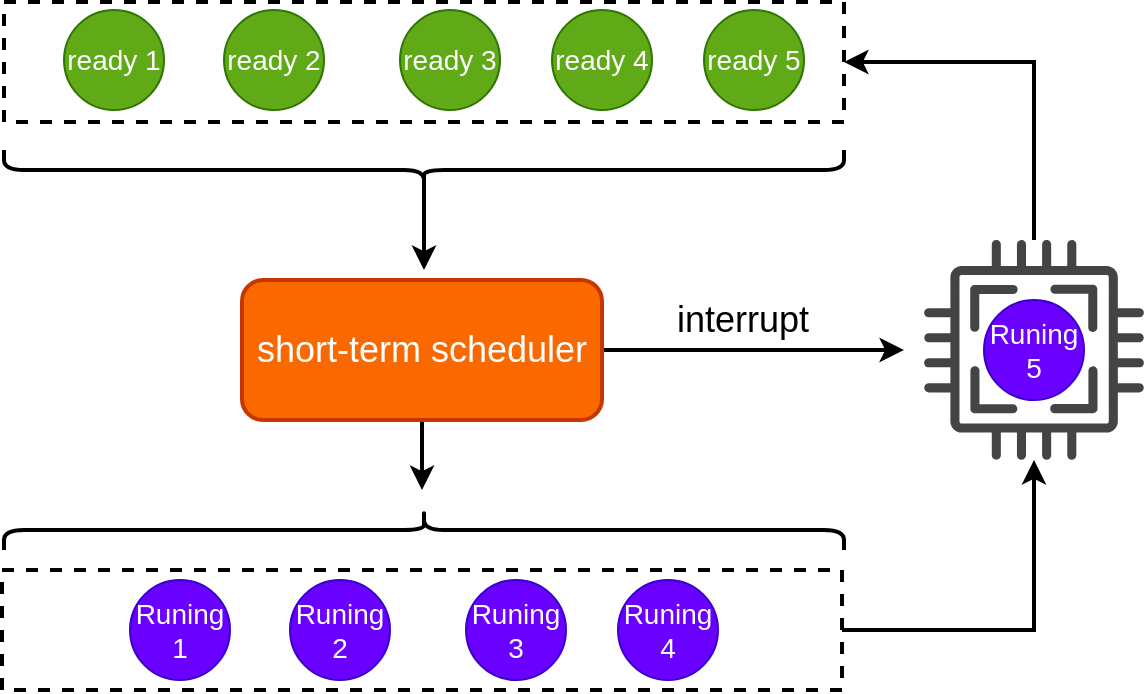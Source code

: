 <mxfile version="20.0.4" type="github">
  <diagram id="yRowlVD9RewXAcKykzXw" name="第 1 页">
    <mxGraphModel dx="895" dy="643" grid="1" gridSize="10" guides="1" tooltips="1" connect="1" arrows="1" fold="1" page="1" pageScale="1" pageWidth="827" pageHeight="1169" background="#ffffff" math="0" shadow="0">
      <root>
        <mxCell id="0" />
        <mxCell id="1" parent="0" />
        <mxCell id="GSWelJKuNMoxfmWTR8Kb-1" value="" style="rounded=0;whiteSpace=wrap;html=1;strokeWidth=2;dashed=1;gradientColor=none;fillColor=none;" vertex="1" parent="1">
          <mxGeometry x="140" y="186" width="420" height="60" as="geometry" />
        </mxCell>
        <mxCell id="GSWelJKuNMoxfmWTR8Kb-3" value="&lt;font style=&quot;font-size: 14px;&quot;&gt;ready 1&lt;/font&gt;" style="ellipse;whiteSpace=wrap;html=1;aspect=fixed;fillColor=#60a917;fontColor=#ffffff;strokeColor=#2D7600;" vertex="1" parent="1">
          <mxGeometry x="170" y="190" width="50" height="50" as="geometry" />
        </mxCell>
        <mxCell id="GSWelJKuNMoxfmWTR8Kb-4" value="&lt;font style=&quot;font-size: 14px;&quot;&gt;ready 2&lt;/font&gt;" style="ellipse;whiteSpace=wrap;html=1;aspect=fixed;fillColor=#60a917;fontColor=#ffffff;strokeColor=#2D7600;" vertex="1" parent="1">
          <mxGeometry x="250" y="190" width="50" height="50" as="geometry" />
        </mxCell>
        <mxCell id="GSWelJKuNMoxfmWTR8Kb-5" value="&lt;font style=&quot;font-size: 14px;&quot;&gt;ready 3&lt;/font&gt;" style="ellipse;whiteSpace=wrap;html=1;aspect=fixed;fillColor=#60a917;fontColor=#ffffff;strokeColor=#2D7600;" vertex="1" parent="1">
          <mxGeometry x="338" y="190" width="50" height="50" as="geometry" />
        </mxCell>
        <mxCell id="GSWelJKuNMoxfmWTR8Kb-6" value="&lt;font style=&quot;font-size: 14px;&quot;&gt;ready 4&lt;/font&gt;" style="ellipse;whiteSpace=wrap;html=1;aspect=fixed;fillColor=#60a917;fontColor=#ffffff;strokeColor=#2D7600;" vertex="1" parent="1">
          <mxGeometry x="414" y="190" width="50" height="50" as="geometry" />
        </mxCell>
        <mxCell id="GSWelJKuNMoxfmWTR8Kb-7" value="&lt;font style=&quot;font-size: 14px;&quot;&gt;ready 5&lt;/font&gt;" style="ellipse;whiteSpace=wrap;html=1;aspect=fixed;fillColor=#60a917;fontColor=#ffffff;strokeColor=#2D7600;" vertex="1" parent="1">
          <mxGeometry x="490" y="190" width="50" height="50" as="geometry" />
        </mxCell>
        <mxCell id="GSWelJKuNMoxfmWTR8Kb-17" style="edgeStyle=orthogonalEdgeStyle;rounded=0;orthogonalLoop=1;jettySize=auto;html=1;fontSize=14;strokeWidth=2;" edge="1" parent="1" source="GSWelJKuNMoxfmWTR8Kb-8" target="GSWelJKuNMoxfmWTR8Kb-16">
          <mxGeometry relative="1" as="geometry" />
        </mxCell>
        <mxCell id="GSWelJKuNMoxfmWTR8Kb-8" value="" style="rounded=0;whiteSpace=wrap;html=1;strokeWidth=2;dashed=1;gradientColor=none;fillColor=none;" vertex="1" parent="1">
          <mxGeometry x="139" y="470" width="420" height="60" as="geometry" />
        </mxCell>
        <mxCell id="GSWelJKuNMoxfmWTR8Kb-9" value="&lt;font style=&quot;font-size: 14px;&quot;&gt;Runing&lt;br&gt;1&lt;br&gt;&lt;/font&gt;" style="ellipse;whiteSpace=wrap;html=1;aspect=fixed;fillColor=#6a00ff;fontColor=#ffffff;strokeColor=#3700CC;" vertex="1" parent="1">
          <mxGeometry x="203" y="475" width="50" height="50" as="geometry" />
        </mxCell>
        <mxCell id="GSWelJKuNMoxfmWTR8Kb-11" value="&lt;span style=&quot;font-size: 14px;&quot;&gt;Runing&lt;br&gt;3&lt;br&gt;&lt;/span&gt;" style="ellipse;whiteSpace=wrap;html=1;aspect=fixed;fillColor=#6a00ff;fontColor=#ffffff;strokeColor=#3700CC;" vertex="1" parent="1">
          <mxGeometry x="371" y="475" width="50" height="50" as="geometry" />
        </mxCell>
        <mxCell id="GSWelJKuNMoxfmWTR8Kb-12" value="&lt;span style=&quot;font-size: 14px;&quot;&gt;Runing&lt;br&gt;4&lt;br&gt;&lt;/span&gt;" style="ellipse;whiteSpace=wrap;html=1;aspect=fixed;fillColor=#6a00ff;fontColor=#ffffff;strokeColor=#3700CC;" vertex="1" parent="1">
          <mxGeometry x="447" y="475" width="50" height="50" as="geometry" />
        </mxCell>
        <mxCell id="GSWelJKuNMoxfmWTR8Kb-14" value="&lt;font style=&quot;font-size: 14px;&quot;&gt;Runing&lt;br&gt;2&lt;br&gt;&lt;/font&gt;" style="ellipse;whiteSpace=wrap;html=1;aspect=fixed;fillColor=#6a00ff;fontColor=#ffffff;strokeColor=#3700CC;" vertex="1" parent="1">
          <mxGeometry x="283" y="475" width="50" height="50" as="geometry" />
        </mxCell>
        <mxCell id="GSWelJKuNMoxfmWTR8Kb-32" style="edgeStyle=orthogonalEdgeStyle;rounded=0;orthogonalLoop=1;jettySize=auto;html=1;exitX=0.5;exitY=1;exitDx=0;exitDy=0;fontSize=18;fontColor=#FFFFFF;strokeWidth=2;" edge="1" parent="1" source="GSWelJKuNMoxfmWTR8Kb-18">
          <mxGeometry relative="1" as="geometry">
            <mxPoint x="349" y="430" as="targetPoint" />
          </mxGeometry>
        </mxCell>
        <mxCell id="GSWelJKuNMoxfmWTR8Kb-33" style="edgeStyle=orthogonalEdgeStyle;rounded=0;orthogonalLoop=1;jettySize=auto;html=1;fontSize=18;fontColor=#FFFFFF;strokeWidth=2;" edge="1" parent="1" source="GSWelJKuNMoxfmWTR8Kb-18">
          <mxGeometry relative="1" as="geometry">
            <mxPoint x="590" y="360" as="targetPoint" />
          </mxGeometry>
        </mxCell>
        <mxCell id="GSWelJKuNMoxfmWTR8Kb-18" value="&lt;font style=&quot;font-size: 18px;&quot; color=&quot;#ffffff&quot;&gt;short-term scheduler&lt;/font&gt;" style="rounded=1;whiteSpace=wrap;html=1;fontSize=14;strokeWidth=2;fillColor=#fa6800;fontColor=#000000;strokeColor=#C73500;" vertex="1" parent="1">
          <mxGeometry x="259" y="325" width="180" height="70" as="geometry" />
        </mxCell>
        <mxCell id="GSWelJKuNMoxfmWTR8Kb-21" value="" style="group" vertex="1" connectable="0" parent="1">
          <mxGeometry x="600" y="305" width="110" height="110" as="geometry" />
        </mxCell>
        <mxCell id="GSWelJKuNMoxfmWTR8Kb-13" value="&lt;span style=&quot;font-size: 14px;&quot;&gt;Runing&lt;br&gt;5&lt;br&gt;&lt;/span&gt;" style="ellipse;whiteSpace=wrap;html=1;aspect=fixed;fillColor=#6a00ff;fontColor=#ffffff;strokeColor=#3700CC;" vertex="1" parent="GSWelJKuNMoxfmWTR8Kb-21">
          <mxGeometry x="30" y="30" width="50" height="50" as="geometry" />
        </mxCell>
        <mxCell id="GSWelJKuNMoxfmWTR8Kb-16" value="" style="sketch=0;pointerEvents=1;shadow=0;dashed=0;html=1;strokeColor=none;fillColor=#434445;aspect=fixed;labelPosition=center;verticalLabelPosition=bottom;verticalAlign=top;align=center;outlineConnect=0;shape=mxgraph.vvd.cpu;fontSize=14;" vertex="1" parent="GSWelJKuNMoxfmWTR8Kb-21">
          <mxGeometry width="110" height="110" as="geometry" />
        </mxCell>
        <mxCell id="GSWelJKuNMoxfmWTR8Kb-25" style="edgeStyle=orthogonalEdgeStyle;rounded=0;orthogonalLoop=1;jettySize=auto;html=1;entryX=1;entryY=0.5;entryDx=0;entryDy=0;fontSize=18;fontColor=#FFFFFF;strokeWidth=2;" edge="1" parent="1" source="GSWelJKuNMoxfmWTR8Kb-16" target="GSWelJKuNMoxfmWTR8Kb-1">
          <mxGeometry relative="1" as="geometry">
            <Array as="points">
              <mxPoint x="655" y="216" />
            </Array>
          </mxGeometry>
        </mxCell>
        <mxCell id="GSWelJKuNMoxfmWTR8Kb-29" style="edgeStyle=orthogonalEdgeStyle;rounded=0;orthogonalLoop=1;jettySize=auto;html=1;exitX=0.1;exitY=0.5;exitDx=0;exitDy=0;exitPerimeter=0;fontSize=18;fontColor=#FFFFFF;strokeWidth=2;" edge="1" parent="1" source="GSWelJKuNMoxfmWTR8Kb-28">
          <mxGeometry relative="1" as="geometry">
            <mxPoint x="350" y="320" as="targetPoint" />
          </mxGeometry>
        </mxCell>
        <mxCell id="GSWelJKuNMoxfmWTR8Kb-28" value="" style="shape=curlyBracket;whiteSpace=wrap;html=1;rounded=1;fontSize=18;fontColor=#FFFFFF;strokeWidth=2;fillColor=default;gradientColor=none;rotation=-90;" vertex="1" parent="1">
          <mxGeometry x="340" y="60" width="20" height="420" as="geometry" />
        </mxCell>
        <mxCell id="GSWelJKuNMoxfmWTR8Kb-31" value="" style="shape=curlyBracket;whiteSpace=wrap;html=1;rounded=1;fontSize=18;fontColor=#FFFFFF;strokeWidth=2;fillColor=default;gradientColor=none;rotation=90;" vertex="1" parent="1">
          <mxGeometry x="340" y="240" width="20" height="420" as="geometry" />
        </mxCell>
        <mxCell id="GSWelJKuNMoxfmWTR8Kb-34" value="&lt;font color=&quot;#000000&quot;&gt;interrupt&lt;/font&gt;" style="text;html=1;align=center;verticalAlign=middle;resizable=0;points=[];autosize=1;strokeColor=none;fillColor=none;fontSize=18;fontColor=#FFFFFF;" vertex="1" parent="1">
          <mxGeometry x="464" y="325" width="90" height="40" as="geometry" />
        </mxCell>
      </root>
    </mxGraphModel>
  </diagram>
</mxfile>
